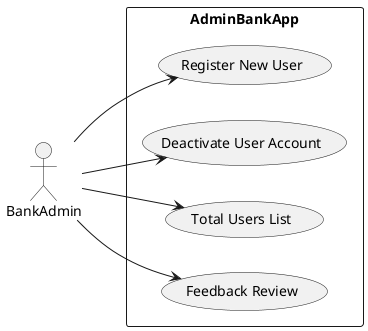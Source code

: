 @startuml
left to right direction
actor "BankAdmin" as ba
rectangle AdminBankApp {
usecase "Register New User" as uc1
usecase "Deactivate User Account" as uc2
usecase "Total Users List" as uc3
usecase "Feedback Review" as uc5

}
ba--> uc1
ba--> uc2
ba--> uc3

ba--> uc5

@enduml